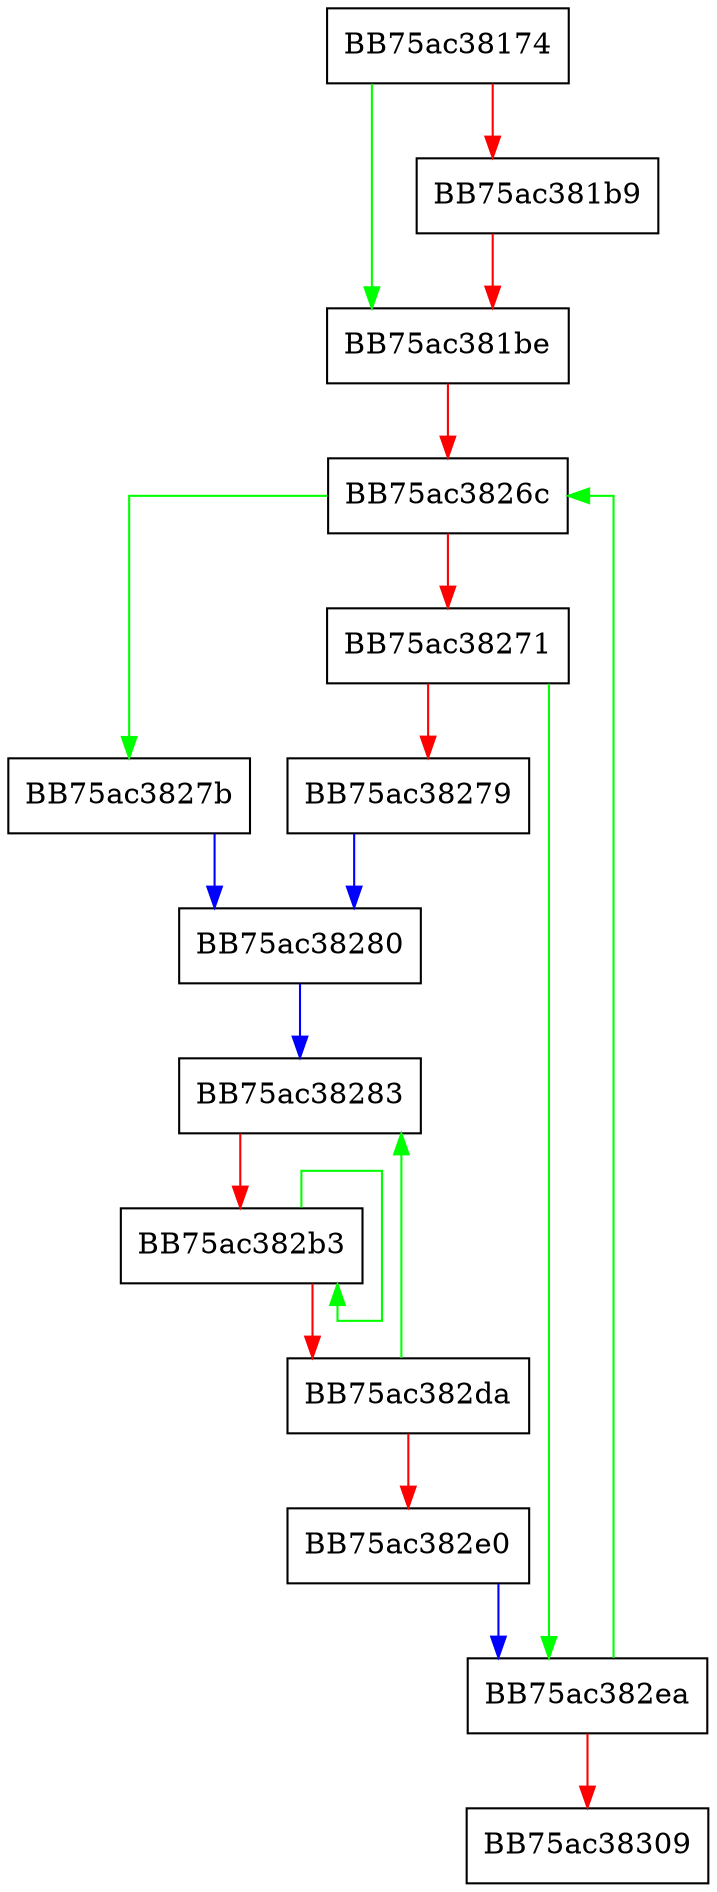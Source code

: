 digraph RARPBKDF2 {
  node [shape="box"];
  graph [splines=ortho];
  BB75ac38174 -> BB75ac381be [color="green"];
  BB75ac38174 -> BB75ac381b9 [color="red"];
  BB75ac381b9 -> BB75ac381be [color="red"];
  BB75ac381be -> BB75ac3826c [color="red"];
  BB75ac3826c -> BB75ac3827b [color="green"];
  BB75ac3826c -> BB75ac38271 [color="red"];
  BB75ac38271 -> BB75ac382ea [color="green"];
  BB75ac38271 -> BB75ac38279 [color="red"];
  BB75ac38279 -> BB75ac38280 [color="blue"];
  BB75ac3827b -> BB75ac38280 [color="blue"];
  BB75ac38280 -> BB75ac38283 [color="blue"];
  BB75ac38283 -> BB75ac382b3 [color="red"];
  BB75ac382b3 -> BB75ac382b3 [color="green"];
  BB75ac382b3 -> BB75ac382da [color="red"];
  BB75ac382da -> BB75ac38283 [color="green"];
  BB75ac382da -> BB75ac382e0 [color="red"];
  BB75ac382e0 -> BB75ac382ea [color="blue"];
  BB75ac382ea -> BB75ac3826c [color="green"];
  BB75ac382ea -> BB75ac38309 [color="red"];
}